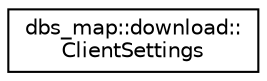 digraph "Graphical Class Hierarchy"
{
 // LATEX_PDF_SIZE
  edge [fontname="Helvetica",fontsize="10",labelfontname="Helvetica",labelfontsize="10"];
  node [fontname="Helvetica",fontsize="10",shape=record];
  rankdir="LR";
  Node0 [label="dbs_map::download::\lClientSettings",height=0.2,width=0.4,color="black", fillcolor="white", style="filled",URL="$structdbs__map_1_1download_1_1ClientSettings.html",tooltip="Configuration settings for the HTTP client."];
}
